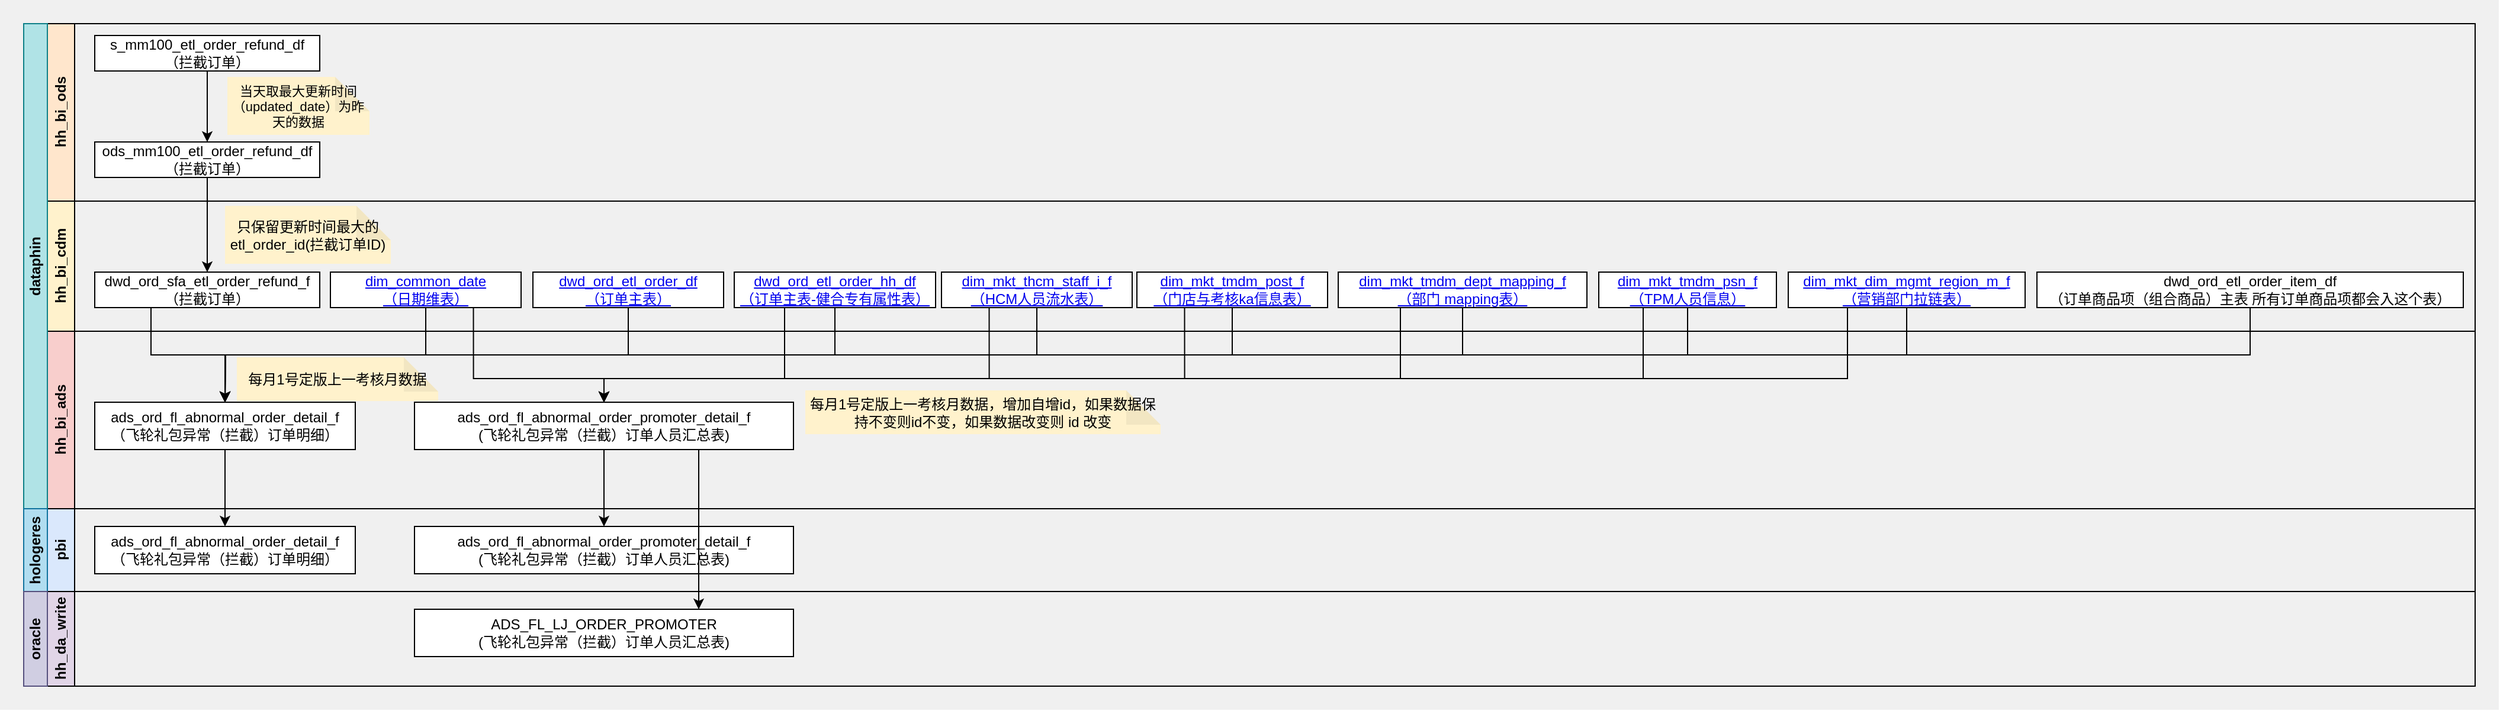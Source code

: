 <mxfile version="21.6.5" type="github">
  <diagram name="第 1 页" id="W7eOPhaJ4Ei6F-bufZJW">
    <mxGraphModel dx="794" dy="424" grid="1" gridSize="10" guides="1" tooltips="1" connect="1" arrows="1" fold="1" page="1" pageScale="1" pageWidth="827" pageHeight="1169" math="0" shadow="0">
      <root>
        <mxCell id="0" />
        <mxCell id="1" parent="0" />
        <mxCell id="lXMl_YHLxqOZ7pYVYOxI-110" value="" style="rounded=0;whiteSpace=wrap;html=1;fillColor=#F0F0F0;strokeColor=none;" parent="1" vertex="1">
          <mxGeometry x="40" y="70" width="2110" height="600" as="geometry" />
        </mxCell>
        <mxCell id="lXMl_YHLxqOZ7pYVYOxI-1" value="hh_bi_ods" style="swimlane;horizontal=0;whiteSpace=wrap;html=1;startSize=23;collapsible=0;fillColor=#ffe6cc;strokeColor=default;" parent="1" vertex="1">
          <mxGeometry x="80" y="90" width="2050" height="150" as="geometry" />
        </mxCell>
        <mxCell id="lXMl_YHLxqOZ7pYVYOxI-6" style="edgeStyle=orthogonalEdgeStyle;rounded=0;orthogonalLoop=1;jettySize=auto;html=1;exitX=0.5;exitY=1;exitDx=0;exitDy=0;entryX=0.5;entryY=0;entryDx=0;entryDy=0;" parent="lXMl_YHLxqOZ7pYVYOxI-1" source="lXMl_YHLxqOZ7pYVYOxI-2" target="lXMl_YHLxqOZ7pYVYOxI-5" edge="1">
          <mxGeometry relative="1" as="geometry" />
        </mxCell>
        <mxCell id="lXMl_YHLxqOZ7pYVYOxI-2" value="s_mm100_etl_order_refund_df&lt;br&gt;（拦截订单）" style="rounded=0;whiteSpace=wrap;html=1;" parent="lXMl_YHLxqOZ7pYVYOxI-1" vertex="1">
          <mxGeometry x="40" y="10" width="190" height="30" as="geometry" />
        </mxCell>
        <mxCell id="lXMl_YHLxqOZ7pYVYOxI-5" value="ods_mm100_etl_order_refund_df&lt;br&gt;（拦截订单）" style="rounded=0;whiteSpace=wrap;html=1;" parent="lXMl_YHLxqOZ7pYVYOxI-1" vertex="1">
          <mxGeometry x="40" y="100" width="190" height="30" as="geometry" />
        </mxCell>
        <mxCell id="lXMl_YHLxqOZ7pYVYOxI-7" value="&lt;font style=&quot;font-size: 11px;&quot;&gt;当天取最大更新时间（updated_date）为昨天的数据&lt;/font&gt;" style="shape=note;whiteSpace=wrap;html=1;backgroundOutline=1;darkOpacity=0.05;noLabel=0;connectable=1;snapToPoint=0;portConstraintRotation=0;allowArrows=1;collapsible=0;recursiveResize=1;expand=1;editable=1;movable=1;resizable=1;rotatable=1;deletable=1;locked=0;treeFolding=0;treeMoving=0;enumerate=0;comic=0;perimeter=rectanglePerimeter;fillOpacity=100;strokeOpacity=100;overflow=visible;fillColor=#fff2cc;strokeColor=none;size=29;fontSize=9;" parent="lXMl_YHLxqOZ7pYVYOxI-1" vertex="1">
          <mxGeometry x="152" y="45" width="120" height="49" as="geometry" />
        </mxCell>
        <mxCell id="lXMl_YHLxqOZ7pYVYOxI-9" value="hh_bi_cdm" style="swimlane;horizontal=0;whiteSpace=wrap;html=1;startSize=23;collapsible=0;fillColor=#fff2cc;strokeColor=default;" parent="1" vertex="1">
          <mxGeometry x="80" y="240" width="2050" height="110" as="geometry" />
        </mxCell>
        <mxCell id="lXMl_YHLxqOZ7pYVYOxI-11" value="dwd_ord_sfa_etl_order_refund_f&lt;br&gt;（拦截订单）" style="rounded=0;whiteSpace=wrap;html=1;" parent="lXMl_YHLxqOZ7pYVYOxI-9" vertex="1">
          <mxGeometry x="40" y="60" width="190" height="30" as="geometry" />
        </mxCell>
        <mxCell id="lXMl_YHLxqOZ7pYVYOxI-15" value="只保留更新时间最大的etl_order_id(拦截订单ID)" style="shape=note;whiteSpace=wrap;html=1;backgroundOutline=1;darkOpacity=0.05;noLabel=0;connectable=1;snapToPoint=0;portConstraintRotation=0;allowArrows=1;collapsible=0;recursiveResize=1;expand=1;editable=1;movable=1;resizable=1;rotatable=1;deletable=1;locked=0;treeFolding=0;treeMoving=0;enumerate=0;comic=0;perimeter=rectanglePerimeter;fillOpacity=100;strokeOpacity=100;overflow=visible;fillColor=#fff2cc;strokeColor=none;size=29;" parent="lXMl_YHLxqOZ7pYVYOxI-9" vertex="1">
          <mxGeometry x="150" y="4" width="140" height="49" as="geometry" />
        </mxCell>
        <mxCell id="lXMl_YHLxqOZ7pYVYOxI-55" style="edgeStyle=orthogonalEdgeStyle;rounded=0;orthogonalLoop=1;jettySize=auto;html=1;exitX=0.5;exitY=1;exitDx=0;exitDy=0;" parent="lXMl_YHLxqOZ7pYVYOxI-9" source="lXMl_YHLxqOZ7pYVYOxI-19" edge="1">
          <mxGeometry relative="1" as="geometry">
            <mxPoint x="150.0" y="170" as="targetPoint" />
          </mxGeometry>
        </mxCell>
        <mxCell id="lXMl_YHLxqOZ7pYVYOxI-19" value="&lt;a name=&quot;OLE_LINK1&quot;&gt;dim_common_date&lt;br&gt;（日期维表）&lt;br&gt;&lt;/a&gt;" style="rounded=0;whiteSpace=wrap;html=1;" parent="lXMl_YHLxqOZ7pYVYOxI-9" vertex="1">
          <mxGeometry x="239" y="60" width="161" height="30" as="geometry" />
        </mxCell>
        <mxCell id="lXMl_YHLxqOZ7pYVYOxI-56" style="edgeStyle=orthogonalEdgeStyle;rounded=0;orthogonalLoop=1;jettySize=auto;html=1;exitX=0.5;exitY=1;exitDx=0;exitDy=0;" parent="lXMl_YHLxqOZ7pYVYOxI-9" source="lXMl_YHLxqOZ7pYVYOxI-24" edge="1">
          <mxGeometry relative="1" as="geometry">
            <mxPoint x="150.0" y="170" as="targetPoint" />
          </mxGeometry>
        </mxCell>
        <mxCell id="lXMl_YHLxqOZ7pYVYOxI-24" value="&lt;a name=&quot;OLE_LINK1&quot;&gt;dwd_ord_etl_order_df&lt;br&gt;（订单主表）&lt;br&gt;&lt;/a&gt;" style="rounded=0;whiteSpace=wrap;html=1;" parent="lXMl_YHLxqOZ7pYVYOxI-9" vertex="1">
          <mxGeometry x="410" y="60" width="161" height="30" as="geometry" />
        </mxCell>
        <mxCell id="lXMl_YHLxqOZ7pYVYOxI-25" value="&lt;a name=&quot;OLE_LINK1&quot;&gt;dwd_ord_etl_order_hh_df&lt;br&gt;（订单主表-健合专有属性表）&lt;br&gt;&lt;/a&gt;" style="rounded=0;whiteSpace=wrap;html=1;" parent="lXMl_YHLxqOZ7pYVYOxI-9" vertex="1">
          <mxGeometry x="580" y="60" width="170" height="30" as="geometry" />
        </mxCell>
        <mxCell id="lXMl_YHLxqOZ7pYVYOxI-26" value="&lt;a name=&quot;OLE_LINK1&quot;&gt;dim_mkt_thcm_staff_i_f&lt;br&gt;（HCM人员流水表）&lt;br&gt;&lt;/a&gt;" style="rounded=0;whiteSpace=wrap;html=1;" parent="lXMl_YHLxqOZ7pYVYOxI-9" vertex="1">
          <mxGeometry x="755" y="60" width="161" height="30" as="geometry" />
        </mxCell>
        <mxCell id="lXMl_YHLxqOZ7pYVYOxI-27" value="&lt;a name=&quot;OLE_LINK1&quot;&gt;dim_mkt_tmdm_post_f&lt;br&gt;（门店与考核ka信息表）&lt;br&gt;&lt;/a&gt;" style="rounded=0;whiteSpace=wrap;html=1;" parent="lXMl_YHLxqOZ7pYVYOxI-9" vertex="1">
          <mxGeometry x="920" y="60" width="161" height="30" as="geometry" />
        </mxCell>
        <mxCell id="lXMl_YHLxqOZ7pYVYOxI-28" value="&lt;a name=&quot;OLE_LINK1&quot;&gt;dim_mkt_tmdm_dept_mapping_f&lt;br&gt;（部门 mapping表）&lt;br&gt;&lt;/a&gt;" style="rounded=0;whiteSpace=wrap;html=1;" parent="lXMl_YHLxqOZ7pYVYOxI-9" vertex="1">
          <mxGeometry x="1090" y="60" width="210" height="30" as="geometry" />
        </mxCell>
        <mxCell id="lXMl_YHLxqOZ7pYVYOxI-29" value="&lt;a name=&quot;OLE_LINK1&quot;&gt;dim_mkt_tmdm_psn_f&lt;br&gt;（TPM人员信息）&lt;br&gt;&lt;/a&gt;" style="rounded=0;whiteSpace=wrap;html=1;" parent="lXMl_YHLxqOZ7pYVYOxI-9" vertex="1">
          <mxGeometry x="1310" y="60" width="150" height="30" as="geometry" />
        </mxCell>
        <mxCell id="lXMl_YHLxqOZ7pYVYOxI-30" value="&lt;a name=&quot;OLE_LINK1&quot;&gt;dim_mkt_dim_mgmt_region_m_f&lt;br&gt;（营销部门拉链表）&lt;br&gt;&lt;/a&gt;" style="rounded=0;whiteSpace=wrap;html=1;" parent="lXMl_YHLxqOZ7pYVYOxI-9" vertex="1">
          <mxGeometry x="1470" y="60" width="200" height="30" as="geometry" />
        </mxCell>
        <mxCell id="lXMl_YHLxqOZ7pYVYOxI-14" style="edgeStyle=orthogonalEdgeStyle;rounded=0;orthogonalLoop=1;jettySize=auto;html=1;exitX=0.5;exitY=1;exitDx=0;exitDy=0;entryX=0.5;entryY=0;entryDx=0;entryDy=0;" parent="1" source="lXMl_YHLxqOZ7pYVYOxI-5" target="lXMl_YHLxqOZ7pYVYOxI-11" edge="1">
          <mxGeometry relative="1" as="geometry" />
        </mxCell>
        <mxCell id="lXMl_YHLxqOZ7pYVYOxI-42" value="hh_bi_ads" style="swimlane;horizontal=0;whiteSpace=wrap;html=1;startSize=23;collapsible=0;fillColor=#f8cecc;strokeColor=default;" parent="1" vertex="1">
          <mxGeometry x="80" y="350" width="2050" height="150" as="geometry" />
        </mxCell>
        <mxCell id="lXMl_YHLxqOZ7pYVYOxI-53" value="ads_ord_fl_abnormal_order_detail_f&lt;br&gt;（飞轮礼包异常（拦截）订单明细）" style="rounded=0;whiteSpace=wrap;html=1;" parent="lXMl_YHLxqOZ7pYVYOxI-42" vertex="1">
          <mxGeometry x="40" y="60" width="220" height="40" as="geometry" />
        </mxCell>
        <mxCell id="lXMl_YHLxqOZ7pYVYOxI-73" value="每月1号定版上一考核月数据" style="shape=note;whiteSpace=wrap;html=1;backgroundOutline=1;darkOpacity=0.05;noLabel=0;connectable=1;snapToPoint=0;portConstraintRotation=0;allowArrows=1;collapsible=0;recursiveResize=1;expand=1;editable=1;movable=1;resizable=1;rotatable=1;deletable=1;locked=0;treeFolding=0;treeMoving=0;enumerate=0;comic=0;perimeter=rectanglePerimeter;fillOpacity=100;strokeOpacity=100;overflow=visible;fillColor=#fff2cc;strokeColor=none;size=29;" parent="lXMl_YHLxqOZ7pYVYOxI-42" vertex="1">
          <mxGeometry x="160" y="22" width="170" height="37" as="geometry" />
        </mxCell>
        <mxCell id="lXMl_YHLxqOZ7pYVYOxI-76" value="ads_ord_fl_abnormal_order_promoter_detail_f&lt;br&gt;(飞轮礼包异常（拦截）订单人员汇总表)" style="rounded=0;whiteSpace=wrap;html=1;" parent="lXMl_YHLxqOZ7pYVYOxI-42" vertex="1">
          <mxGeometry x="310" y="60" width="320" height="40" as="geometry" />
        </mxCell>
        <mxCell id="lXMl_YHLxqOZ7pYVYOxI-77" value="每月1号定版上一考核月数据，增加自增id，如果数据保持不变则id不变，如果数据改变则 id 改变" style="shape=note;whiteSpace=wrap;html=1;backgroundOutline=1;darkOpacity=0.05;noLabel=0;connectable=1;snapToPoint=0;portConstraintRotation=0;allowArrows=1;collapsible=0;recursiveResize=1;expand=1;editable=1;movable=1;resizable=1;rotatable=1;deletable=1;locked=0;treeFolding=0;treeMoving=0;enumerate=0;comic=0;perimeter=rectanglePerimeter;fillOpacity=100;strokeOpacity=100;overflow=visible;fillColor=#fff2cc;strokeColor=none;size=29;" parent="lXMl_YHLxqOZ7pYVYOxI-42" vertex="1">
          <mxGeometry x="640" y="50" width="300" height="37" as="geometry" />
        </mxCell>
        <mxCell id="lXMl_YHLxqOZ7pYVYOxI-54" style="edgeStyle=orthogonalEdgeStyle;rounded=0;orthogonalLoop=1;jettySize=auto;html=1;exitX=0.25;exitY=1;exitDx=0;exitDy=0;entryX=0.5;entryY=0;entryDx=0;entryDy=0;" parent="1" source="lXMl_YHLxqOZ7pYVYOxI-11" target="lXMl_YHLxqOZ7pYVYOxI-53" edge="1">
          <mxGeometry relative="1" as="geometry" />
        </mxCell>
        <mxCell id="lXMl_YHLxqOZ7pYVYOxI-57" style="edgeStyle=orthogonalEdgeStyle;rounded=0;orthogonalLoop=1;jettySize=auto;html=1;exitX=0.5;exitY=1;exitDx=0;exitDy=0;entryX=0.5;entryY=0;entryDx=0;entryDy=0;" parent="1" source="lXMl_YHLxqOZ7pYVYOxI-25" target="lXMl_YHLxqOZ7pYVYOxI-53" edge="1">
          <mxGeometry relative="1" as="geometry" />
        </mxCell>
        <mxCell id="lXMl_YHLxqOZ7pYVYOxI-58" style="edgeStyle=orthogonalEdgeStyle;rounded=0;orthogonalLoop=1;jettySize=auto;html=1;exitX=0.5;exitY=1;exitDx=0;exitDy=0;entryX=0.5;entryY=0;entryDx=0;entryDy=0;" parent="1" source="lXMl_YHLxqOZ7pYVYOxI-26" target="lXMl_YHLxqOZ7pYVYOxI-53" edge="1">
          <mxGeometry relative="1" as="geometry" />
        </mxCell>
        <mxCell id="lXMl_YHLxqOZ7pYVYOxI-59" style="edgeStyle=orthogonalEdgeStyle;rounded=0;orthogonalLoop=1;jettySize=auto;html=1;exitX=0.5;exitY=1;exitDx=0;exitDy=0;entryX=0.5;entryY=0;entryDx=0;entryDy=0;" parent="1" source="lXMl_YHLxqOZ7pYVYOxI-27" target="lXMl_YHLxqOZ7pYVYOxI-53" edge="1">
          <mxGeometry relative="1" as="geometry" />
        </mxCell>
        <mxCell id="lXMl_YHLxqOZ7pYVYOxI-60" style="edgeStyle=orthogonalEdgeStyle;rounded=0;orthogonalLoop=1;jettySize=auto;html=1;exitX=0.5;exitY=1;exitDx=0;exitDy=0;" parent="1" source="lXMl_YHLxqOZ7pYVYOxI-28" target="lXMl_YHLxqOZ7pYVYOxI-53" edge="1">
          <mxGeometry relative="1" as="geometry" />
        </mxCell>
        <mxCell id="lXMl_YHLxqOZ7pYVYOxI-61" style="edgeStyle=orthogonalEdgeStyle;rounded=0;orthogonalLoop=1;jettySize=auto;html=1;exitX=0.5;exitY=1;exitDx=0;exitDy=0;entryX=0.5;entryY=0;entryDx=0;entryDy=0;" parent="1" source="lXMl_YHLxqOZ7pYVYOxI-29" target="lXMl_YHLxqOZ7pYVYOxI-53" edge="1">
          <mxGeometry relative="1" as="geometry" />
        </mxCell>
        <mxCell id="lXMl_YHLxqOZ7pYVYOxI-63" style="edgeStyle=orthogonalEdgeStyle;rounded=0;orthogonalLoop=1;jettySize=auto;html=1;exitX=0.5;exitY=1;exitDx=0;exitDy=0;entryX=0.5;entryY=0;entryDx=0;entryDy=0;" parent="1" source="lXMl_YHLxqOZ7pYVYOxI-30" target="lXMl_YHLxqOZ7pYVYOxI-53" edge="1">
          <mxGeometry relative="1" as="geometry" />
        </mxCell>
        <mxCell id="lXMl_YHLxqOZ7pYVYOxI-65" style="edgeStyle=orthogonalEdgeStyle;rounded=0;orthogonalLoop=1;jettySize=auto;html=1;exitX=0.5;exitY=1;exitDx=0;exitDy=0;entryX=0.5;entryY=0;entryDx=0;entryDy=0;" parent="1" source="lXMl_YHLxqOZ7pYVYOxI-64" target="lXMl_YHLxqOZ7pYVYOxI-53" edge="1">
          <mxGeometry relative="1" as="geometry" />
        </mxCell>
        <mxCell id="lXMl_YHLxqOZ7pYVYOxI-64" value="dwd_ord_etl_order_item_df&lt;br&gt;（订单商品项（组合商品）主表 所有订单商品项都会入这个表）" style="rounded=0;whiteSpace=wrap;html=1;" parent="1" vertex="1">
          <mxGeometry x="1760" y="300" width="360" height="30" as="geometry" />
        </mxCell>
        <mxCell id="lXMl_YHLxqOZ7pYVYOxI-78" style="edgeStyle=orthogonalEdgeStyle;rounded=0;orthogonalLoop=1;jettySize=auto;html=1;exitX=0.75;exitY=1;exitDx=0;exitDy=0;entryX=0.5;entryY=0;entryDx=0;entryDy=0;" parent="1" source="lXMl_YHLxqOZ7pYVYOxI-19" target="lXMl_YHLxqOZ7pYVYOxI-76" edge="1">
          <mxGeometry relative="1" as="geometry">
            <Array as="points">
              <mxPoint x="440" y="390" />
              <mxPoint x="550" y="390" />
            </Array>
          </mxGeometry>
        </mxCell>
        <mxCell id="lXMl_YHLxqOZ7pYVYOxI-80" style="edgeStyle=orthogonalEdgeStyle;rounded=0;orthogonalLoop=1;jettySize=auto;html=1;exitX=0.25;exitY=1;exitDx=0;exitDy=0;entryX=0.5;entryY=0;entryDx=0;entryDy=0;" parent="1" source="lXMl_YHLxqOZ7pYVYOxI-25" target="lXMl_YHLxqOZ7pYVYOxI-76" edge="1">
          <mxGeometry relative="1" as="geometry">
            <Array as="points">
              <mxPoint x="703" y="390" />
              <mxPoint x="550" y="390" />
            </Array>
          </mxGeometry>
        </mxCell>
        <mxCell id="lXMl_YHLxqOZ7pYVYOxI-81" style="edgeStyle=orthogonalEdgeStyle;rounded=0;orthogonalLoop=1;jettySize=auto;html=1;exitX=0.25;exitY=1;exitDx=0;exitDy=0;entryX=0.5;entryY=0;entryDx=0;entryDy=0;" parent="1" source="lXMl_YHLxqOZ7pYVYOxI-26" target="lXMl_YHLxqOZ7pYVYOxI-76" edge="1">
          <mxGeometry relative="1" as="geometry">
            <Array as="points">
              <mxPoint x="875" y="390" />
              <mxPoint x="550" y="390" />
            </Array>
          </mxGeometry>
        </mxCell>
        <mxCell id="lXMl_YHLxqOZ7pYVYOxI-83" style="edgeStyle=orthogonalEdgeStyle;rounded=0;orthogonalLoop=1;jettySize=auto;html=1;exitX=0.25;exitY=1;exitDx=0;exitDy=0;entryX=0.5;entryY=0;entryDx=0;entryDy=0;" parent="1" source="lXMl_YHLxqOZ7pYVYOxI-28" target="lXMl_YHLxqOZ7pYVYOxI-76" edge="1">
          <mxGeometry relative="1" as="geometry">
            <Array as="points">
              <mxPoint x="1223" y="390" />
              <mxPoint x="550" y="390" />
            </Array>
          </mxGeometry>
        </mxCell>
        <mxCell id="lXMl_YHLxqOZ7pYVYOxI-84" style="edgeStyle=orthogonalEdgeStyle;rounded=0;orthogonalLoop=1;jettySize=auto;html=1;exitX=0.25;exitY=1;exitDx=0;exitDy=0;entryX=0.5;entryY=0;entryDx=0;entryDy=0;" parent="1" source="lXMl_YHLxqOZ7pYVYOxI-29" target="lXMl_YHLxqOZ7pYVYOxI-76" edge="1">
          <mxGeometry relative="1" as="geometry">
            <Array as="points">
              <mxPoint x="1428" y="390" />
              <mxPoint x="550" y="390" />
            </Array>
          </mxGeometry>
        </mxCell>
        <mxCell id="lXMl_YHLxqOZ7pYVYOxI-85" style="edgeStyle=orthogonalEdgeStyle;rounded=0;orthogonalLoop=1;jettySize=auto;html=1;exitX=0.25;exitY=1;exitDx=0;exitDy=0;entryX=0.5;entryY=0;entryDx=0;entryDy=0;" parent="1" source="lXMl_YHLxqOZ7pYVYOxI-27" target="lXMl_YHLxqOZ7pYVYOxI-76" edge="1">
          <mxGeometry relative="1" as="geometry">
            <Array as="points">
              <mxPoint x="1040" y="390" />
              <mxPoint x="550" y="390" />
            </Array>
          </mxGeometry>
        </mxCell>
        <mxCell id="lXMl_YHLxqOZ7pYVYOxI-86" style="edgeStyle=orthogonalEdgeStyle;rounded=0;orthogonalLoop=1;jettySize=auto;html=1;exitX=0.25;exitY=1;exitDx=0;exitDy=0;entryX=0.5;entryY=0;entryDx=0;entryDy=0;" parent="1" source="lXMl_YHLxqOZ7pYVYOxI-30" target="lXMl_YHLxqOZ7pYVYOxI-76" edge="1">
          <mxGeometry relative="1" as="geometry">
            <Array as="points">
              <mxPoint x="1600" y="390" />
              <mxPoint x="550" y="390" />
            </Array>
          </mxGeometry>
        </mxCell>
        <mxCell id="lXMl_YHLxqOZ7pYVYOxI-89" value="pbi" style="swimlane;horizontal=0;whiteSpace=wrap;html=1;startSize=23;collapsible=0;fillColor=#dae8fc;strokeColor=default;" parent="1" vertex="1">
          <mxGeometry x="80" y="500" width="2050" height="70" as="geometry" />
        </mxCell>
        <mxCell id="lXMl_YHLxqOZ7pYVYOxI-100" value="ads_ord_fl_abnormal_order_detail_f&lt;br&gt;（飞轮礼包异常（拦截）订单明细）" style="rounded=0;whiteSpace=wrap;html=1;" parent="lXMl_YHLxqOZ7pYVYOxI-89" vertex="1">
          <mxGeometry x="40" y="15" width="220" height="40" as="geometry" />
        </mxCell>
        <mxCell id="lXMl_YHLxqOZ7pYVYOxI-101" value="ads_ord_fl_abnormal_order_promoter_detail_f&lt;br&gt;(飞轮礼包异常（拦截）订单人员汇总表)" style="rounded=0;whiteSpace=wrap;html=1;" parent="lXMl_YHLxqOZ7pYVYOxI-89" vertex="1">
          <mxGeometry x="310" y="15" width="320" height="40" as="geometry" />
        </mxCell>
        <mxCell id="lXMl_YHLxqOZ7pYVYOxI-97" value="dataphin" style="rounded=0;whiteSpace=wrap;html=1;horizontal=0;fontStyle=1;fillColor=#b0e3e6;strokeColor=#0e8088;" parent="1" vertex="1">
          <mxGeometry x="60" y="90" width="20" height="410" as="geometry" />
        </mxCell>
        <mxCell id="lXMl_YHLxqOZ7pYVYOxI-99" value="hologeres" style="rounded=0;whiteSpace=wrap;html=1;horizontal=0;fontStyle=1;fillColor=#b1ddf0;strokeColor=#10739e;" parent="1" vertex="1">
          <mxGeometry x="60" y="500" width="20" height="70" as="geometry" />
        </mxCell>
        <mxCell id="lXMl_YHLxqOZ7pYVYOxI-102" style="edgeStyle=orthogonalEdgeStyle;rounded=0;orthogonalLoop=1;jettySize=auto;html=1;exitX=0.5;exitY=1;exitDx=0;exitDy=0;entryX=0.5;entryY=0;entryDx=0;entryDy=0;" parent="1" source="lXMl_YHLxqOZ7pYVYOxI-53" target="lXMl_YHLxqOZ7pYVYOxI-100" edge="1">
          <mxGeometry relative="1" as="geometry" />
        </mxCell>
        <mxCell id="lXMl_YHLxqOZ7pYVYOxI-103" style="edgeStyle=orthogonalEdgeStyle;rounded=0;orthogonalLoop=1;jettySize=auto;html=1;exitX=0.5;exitY=1;exitDx=0;exitDy=0;entryX=0.5;entryY=0;entryDx=0;entryDy=0;" parent="1" source="lXMl_YHLxqOZ7pYVYOxI-76" target="lXMl_YHLxqOZ7pYVYOxI-101" edge="1">
          <mxGeometry relative="1" as="geometry" />
        </mxCell>
        <mxCell id="lXMl_YHLxqOZ7pYVYOxI-104" value="hh_da_write" style="swimlane;horizontal=0;whiteSpace=wrap;html=1;startSize=23;collapsible=0;fillColor=#e1d5e7;strokeColor=default;" parent="1" vertex="1">
          <mxGeometry x="80" y="570" width="2050" height="80" as="geometry" />
        </mxCell>
        <mxCell id="lXMl_YHLxqOZ7pYVYOxI-106" value="ADS_FL_LJ_ORDER_PROMOTER&lt;br&gt;(飞轮礼包异常（拦截）订单人员汇总表)" style="rounded=0;whiteSpace=wrap;html=1;" parent="lXMl_YHLxqOZ7pYVYOxI-104" vertex="1">
          <mxGeometry x="310" y="15" width="320" height="40" as="geometry" />
        </mxCell>
        <mxCell id="lXMl_YHLxqOZ7pYVYOxI-107" value="oracle" style="rounded=0;whiteSpace=wrap;html=1;horizontal=0;fontStyle=1;fillColor=#d0cee2;strokeColor=#56517e;" parent="1" vertex="1">
          <mxGeometry x="60" y="570" width="20" height="80" as="geometry" />
        </mxCell>
        <mxCell id="lXMl_YHLxqOZ7pYVYOxI-108" style="edgeStyle=orthogonalEdgeStyle;rounded=0;orthogonalLoop=1;jettySize=auto;html=1;exitX=0.75;exitY=1;exitDx=0;exitDy=0;entryX=0.75;entryY=0;entryDx=0;entryDy=0;" parent="1" source="lXMl_YHLxqOZ7pYVYOxI-76" target="lXMl_YHLxqOZ7pYVYOxI-106" edge="1">
          <mxGeometry relative="1" as="geometry" />
        </mxCell>
      </root>
    </mxGraphModel>
  </diagram>
</mxfile>
